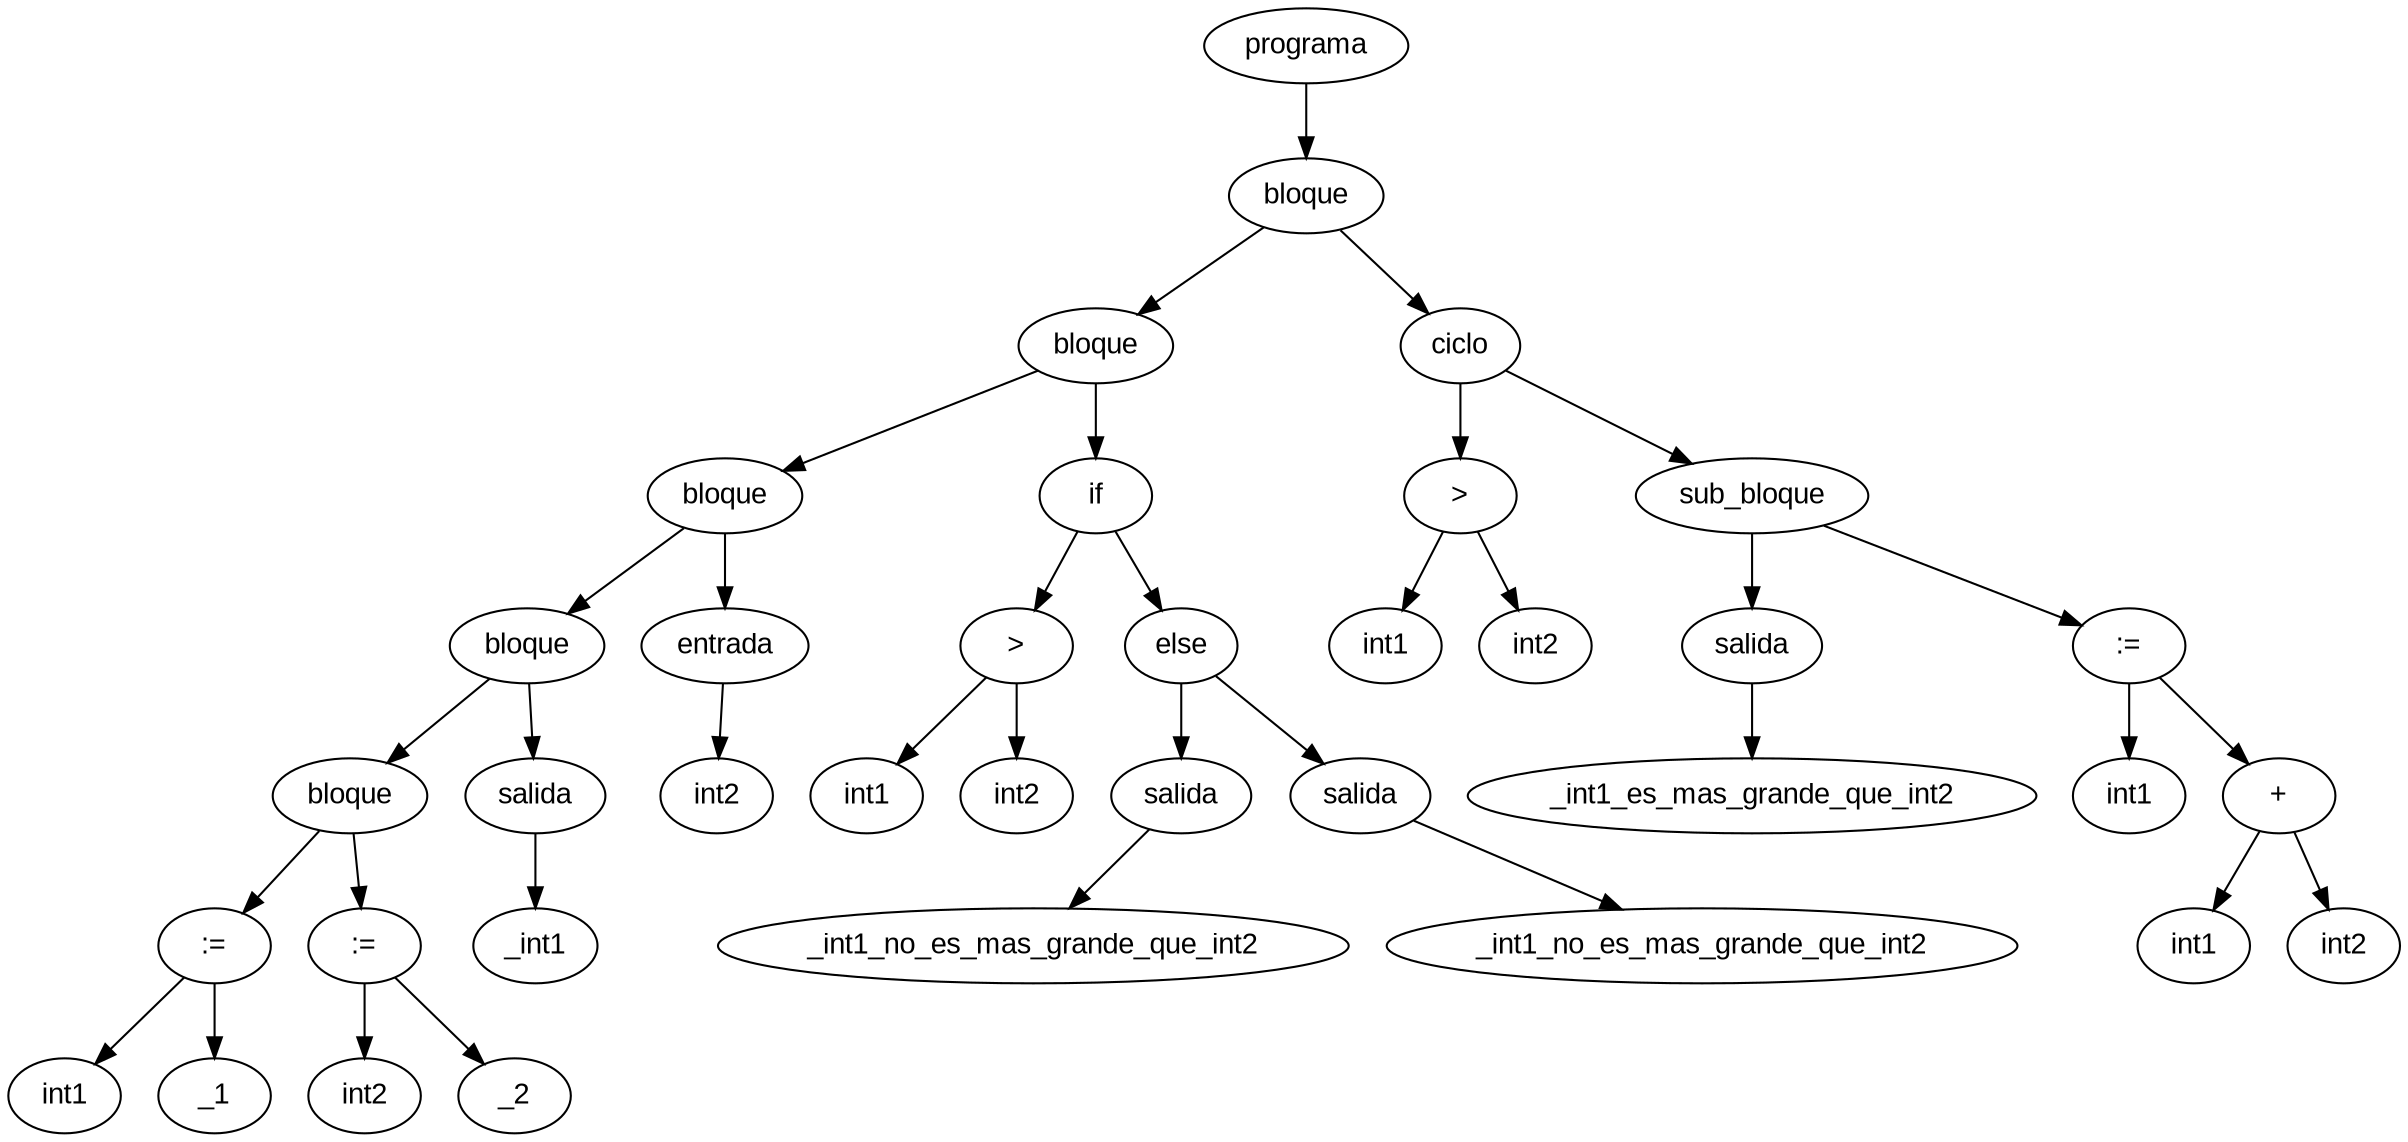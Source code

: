 digraph BST {
    node [fontname="Arial"];
id1 [label = "programa"];
id2 [label = "bloque"];
id3 [label = "bloque"];
id4 [label = "bloque"];
id5 [label = "bloque"];
id6 [label = "bloque"];
id7 [label = ":="];
id8 [label = "int1"];
id7 -> id8 ;
id9 [label = "_1"];
id7 -> id9 ;
id6 -> id7 ;
id10 [label = ":="];
id11 [label = "int2"];
id10 -> id11 ;
id12 [label = "_2"];
id10 -> id12 ;
id6 -> id10 ;
id5 -> id6 ;
id13 [label = "salida"];
id14 [label = "_int1"];
id13 -> id14 ;
id5 -> id13 ;
id4 -> id5 ;
id15 [label = "entrada"];
id16 [label = "int2"];
id15 -> id16 ;
id4 -> id15 ;
id3 -> id4 ;
id17 [label = "if"];
id18 [label = ">"];
id19 [label = "int1"];
id18 -> id19 ;
id20 [label = "int2"];
id18 -> id20 ;
id17 -> id18 ;
id21 [label = "else"];
id22 [label = "salida"];
id23 [label = "_int1_no_es_mas_grande_que_int2"];
id22 -> id23 ;
id21 -> id22 ;
id24 [label = "salida"];
id25 [label = "_int1_no_es_mas_grande_que_int2"];
id24 -> id25 ;
id21 -> id24 ;
id17 -> id21 ;
id3 -> id17 ;
id2 -> id3 ;
id26 [label = "ciclo"];
id27 [label = ">"];
id28 [label = "int1"];
id27 -> id28 ;
id29 [label = "int2"];
id27 -> id29 ;
id26 -> id27 ;
id30 [label = "sub_bloque"];
id31 [label = "salida"];
id32 [label = "_int1_es_mas_grande_que_int2"];
id31 -> id32 ;
id30 -> id31 ;
id33 [label = ":="];
id34 [label = "int1"];
id33 -> id34 ;
id35 [label = "+"];
id36 [label = "int1"];
id35 -> id36 ;
id37 [label = "int2"];
id35 -> id37 ;
id33 -> id35 ;
id30 -> id33 ;
id26 -> id30 ;
id2 -> id26 ;
id1 -> id2 ;
}
